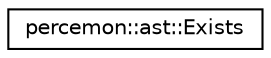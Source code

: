 digraph "Graphical Class Hierarchy"
{
 // LATEX_PDF_SIZE
  edge [fontname="Helvetica",fontsize="10",labelfontname="Helvetica",labelfontsize="10"];
  node [fontname="Helvetica",fontsize="10",shape=record];
  rankdir="LR";
  Node0 [label="percemon::ast::Exists",height=0.2,width=0.4,color="black", fillcolor="white", style="filled",URL="$structpercemon_1_1ast_1_1Exists.html",tooltip=" "];
}
